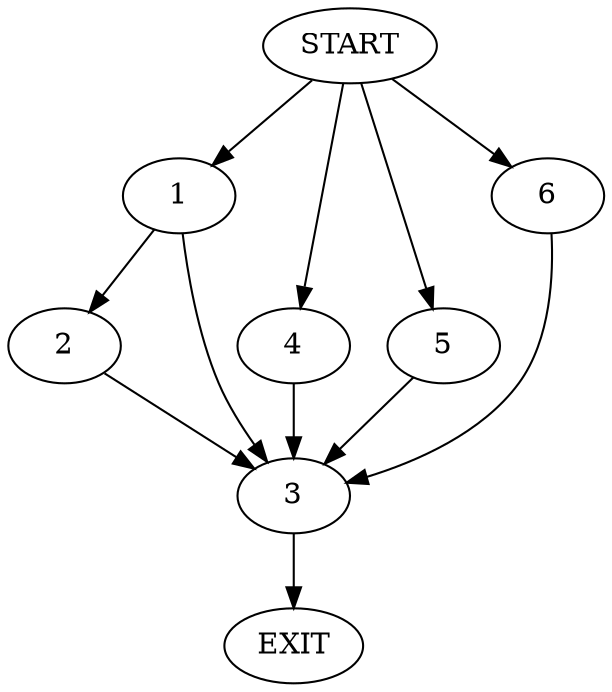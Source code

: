 digraph {
0 [label="START"]
7 [label="EXIT"]
0 -> 1
1 -> 2
1 -> 3
2 -> 3
3 -> 7
0 -> 4
4 -> 3
0 -> 5
5 -> 3
0 -> 6
6 -> 3
}
